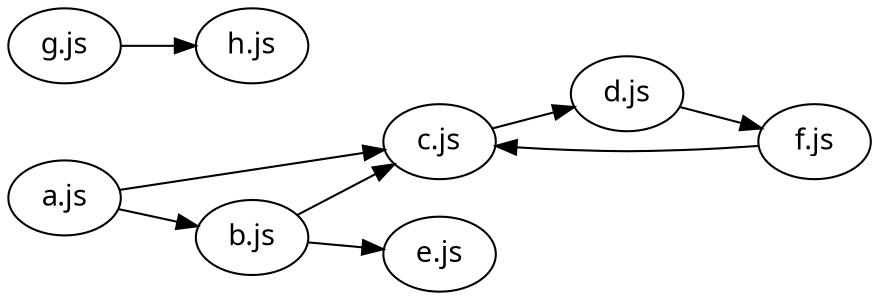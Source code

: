 digraph {
  rankdir = "LR";
  node [fontname = "Ubuntu"];

  "a.js" -> { "b.js" "c.js" };
  "b.js" -> "c.js" -> "d.js" -> "f.js";
  "b.js" -> "e.js";
  "f.js" -> "c.js";

  "g.js" -> "h.js";
}
